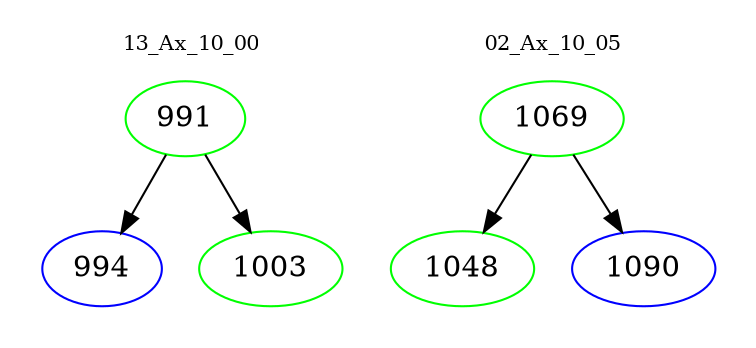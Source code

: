 digraph{
subgraph cluster_0 {
color = white
label = "13_Ax_10_00";
fontsize=10;
T0_991 [label="991", color="green"]
T0_991 -> T0_994 [color="black"]
T0_994 [label="994", color="blue"]
T0_991 -> T0_1003 [color="black"]
T0_1003 [label="1003", color="green"]
}
subgraph cluster_1 {
color = white
label = "02_Ax_10_05";
fontsize=10;
T1_1069 [label="1069", color="green"]
T1_1069 -> T1_1048 [color="black"]
T1_1048 [label="1048", color="green"]
T1_1069 -> T1_1090 [color="black"]
T1_1090 [label="1090", color="blue"]
}
}
